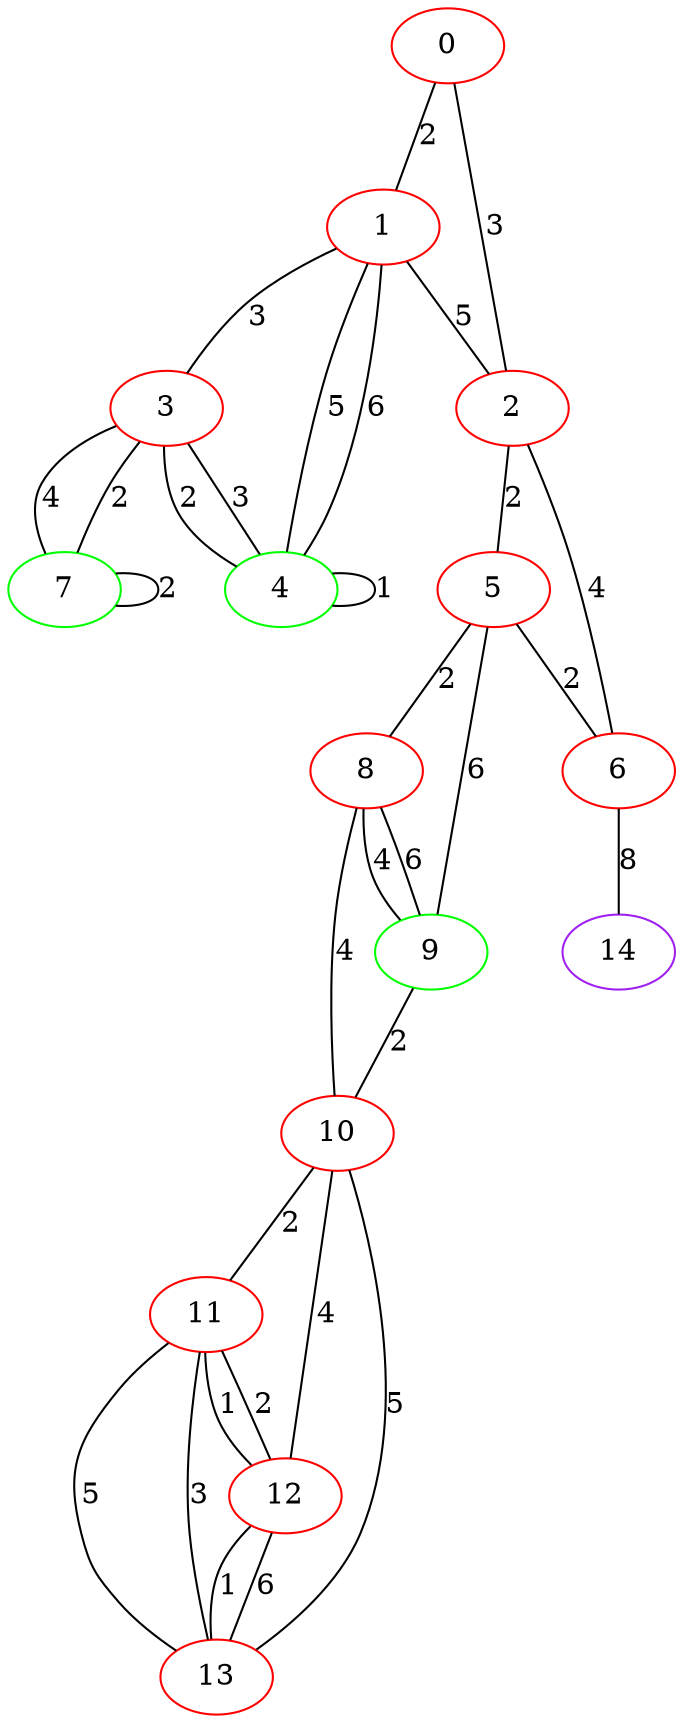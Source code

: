 graph "" {
0 [color=red, weight=1];
1 [color=red, weight=1];
2 [color=red, weight=1];
3 [color=red, weight=1];
4 [color=green, weight=2];
5 [color=red, weight=1];
6 [color=red, weight=1];
7 [color=green, weight=2];
8 [color=red, weight=1];
9 [color=green, weight=2];
10 [color=red, weight=1];
11 [color=red, weight=1];
12 [color=red, weight=1];
13 [color=red, weight=1];
14 [color=purple, weight=4];
0 -- 1  [key=0, label=2];
0 -- 2  [key=0, label=3];
1 -- 2  [key=0, label=5];
1 -- 3  [key=0, label=3];
1 -- 4  [key=0, label=5];
1 -- 4  [key=1, label=6];
2 -- 5  [key=0, label=2];
2 -- 6  [key=0, label=4];
3 -- 4  [key=0, label=2];
3 -- 4  [key=1, label=3];
3 -- 7  [key=0, label=4];
3 -- 7  [key=1, label=2];
4 -- 4  [key=0, label=1];
5 -- 8  [key=0, label=2];
5 -- 9  [key=0, label=6];
5 -- 6  [key=0, label=2];
6 -- 14  [key=0, label=8];
7 -- 7  [key=0, label=2];
8 -- 9  [key=0, label=6];
8 -- 9  [key=1, label=4];
8 -- 10  [key=0, label=4];
9 -- 10  [key=0, label=2];
10 -- 11  [key=0, label=2];
10 -- 12  [key=0, label=4];
10 -- 13  [key=0, label=5];
11 -- 12  [key=0, label=1];
11 -- 12  [key=1, label=2];
11 -- 13  [key=0, label=5];
11 -- 13  [key=1, label=3];
12 -- 13  [key=0, label=6];
12 -- 13  [key=1, label=1];
}
